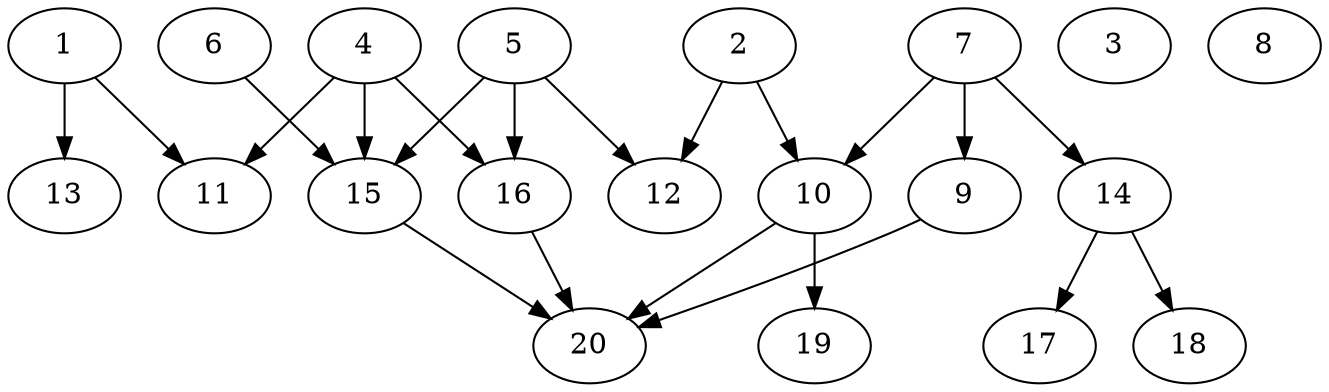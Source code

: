 // DAG automatically generated by daggen at Sat Jul 27 15:38:13 2019
// ./daggen --dot -n 20 --ccr 0.4 --fat 0.6 --regular 0.5 --density 0.4 --mindata 5242880 --maxdata 52428800 
digraph G {
  1 [size="81853440", alpha="0.17", expect_size="32741376"] 
  1 -> 11 [size ="32741376"]
  1 -> 13 [size ="32741376"]
  2 [size="38159360", alpha="0.14", expect_size="15263744"] 
  2 -> 10 [size ="15263744"]
  2 -> 12 [size ="15263744"]
  3 [size="125562880", alpha="0.15", expect_size="50225152"] 
  4 [size="98752000", alpha="0.19", expect_size="39500800"] 
  4 -> 11 [size ="39500800"]
  4 -> 15 [size ="39500800"]
  4 -> 16 [size ="39500800"]
  5 [size="97082880", alpha="0.18", expect_size="38833152"] 
  5 -> 12 [size ="38833152"]
  5 -> 15 [size ="38833152"]
  5 -> 16 [size ="38833152"]
  6 [size="88657920", alpha="0.18", expect_size="35463168"] 
  6 -> 15 [size ="35463168"]
  7 [size="39600640", alpha="0.16", expect_size="15840256"] 
  7 -> 9 [size ="15840256"]
  7 -> 10 [size ="15840256"]
  7 -> 14 [size ="15840256"]
  8 [size="96138240", alpha="0.13", expect_size="38455296"] 
  9 [size="79275520", alpha="0.01", expect_size="31710208"] 
  9 -> 20 [size ="31710208"]
  10 [size="23119360", alpha="0.01", expect_size="9247744"] 
  10 -> 19 [size ="9247744"]
  10 -> 20 [size ="9247744"]
  11 [size="52833280", alpha="0.18", expect_size="21133312"] 
  12 [size="33966080", alpha="0.05", expect_size="13586432"] 
  13 [size="114698240", alpha="0.16", expect_size="45879296"] 
  14 [size="83791360", alpha="0.08", expect_size="33516544"] 
  14 -> 17 [size ="33516544"]
  14 -> 18 [size ="33516544"]
  15 [size="77583360", alpha="0.17", expect_size="31033344"] 
  15 -> 20 [size ="31033344"]
  16 [size="65428480", alpha="0.10", expect_size="26171392"] 
  16 -> 20 [size ="26171392"]
  17 [size="51952640", alpha="0.00", expect_size="20781056"] 
  18 [size="26762240", alpha="0.00", expect_size="10704896"] 
  19 [size="101969920", alpha="0.13", expect_size="40787968"] 
  20 [size="109867520", alpha="0.02", expect_size="43947008"] 
}
